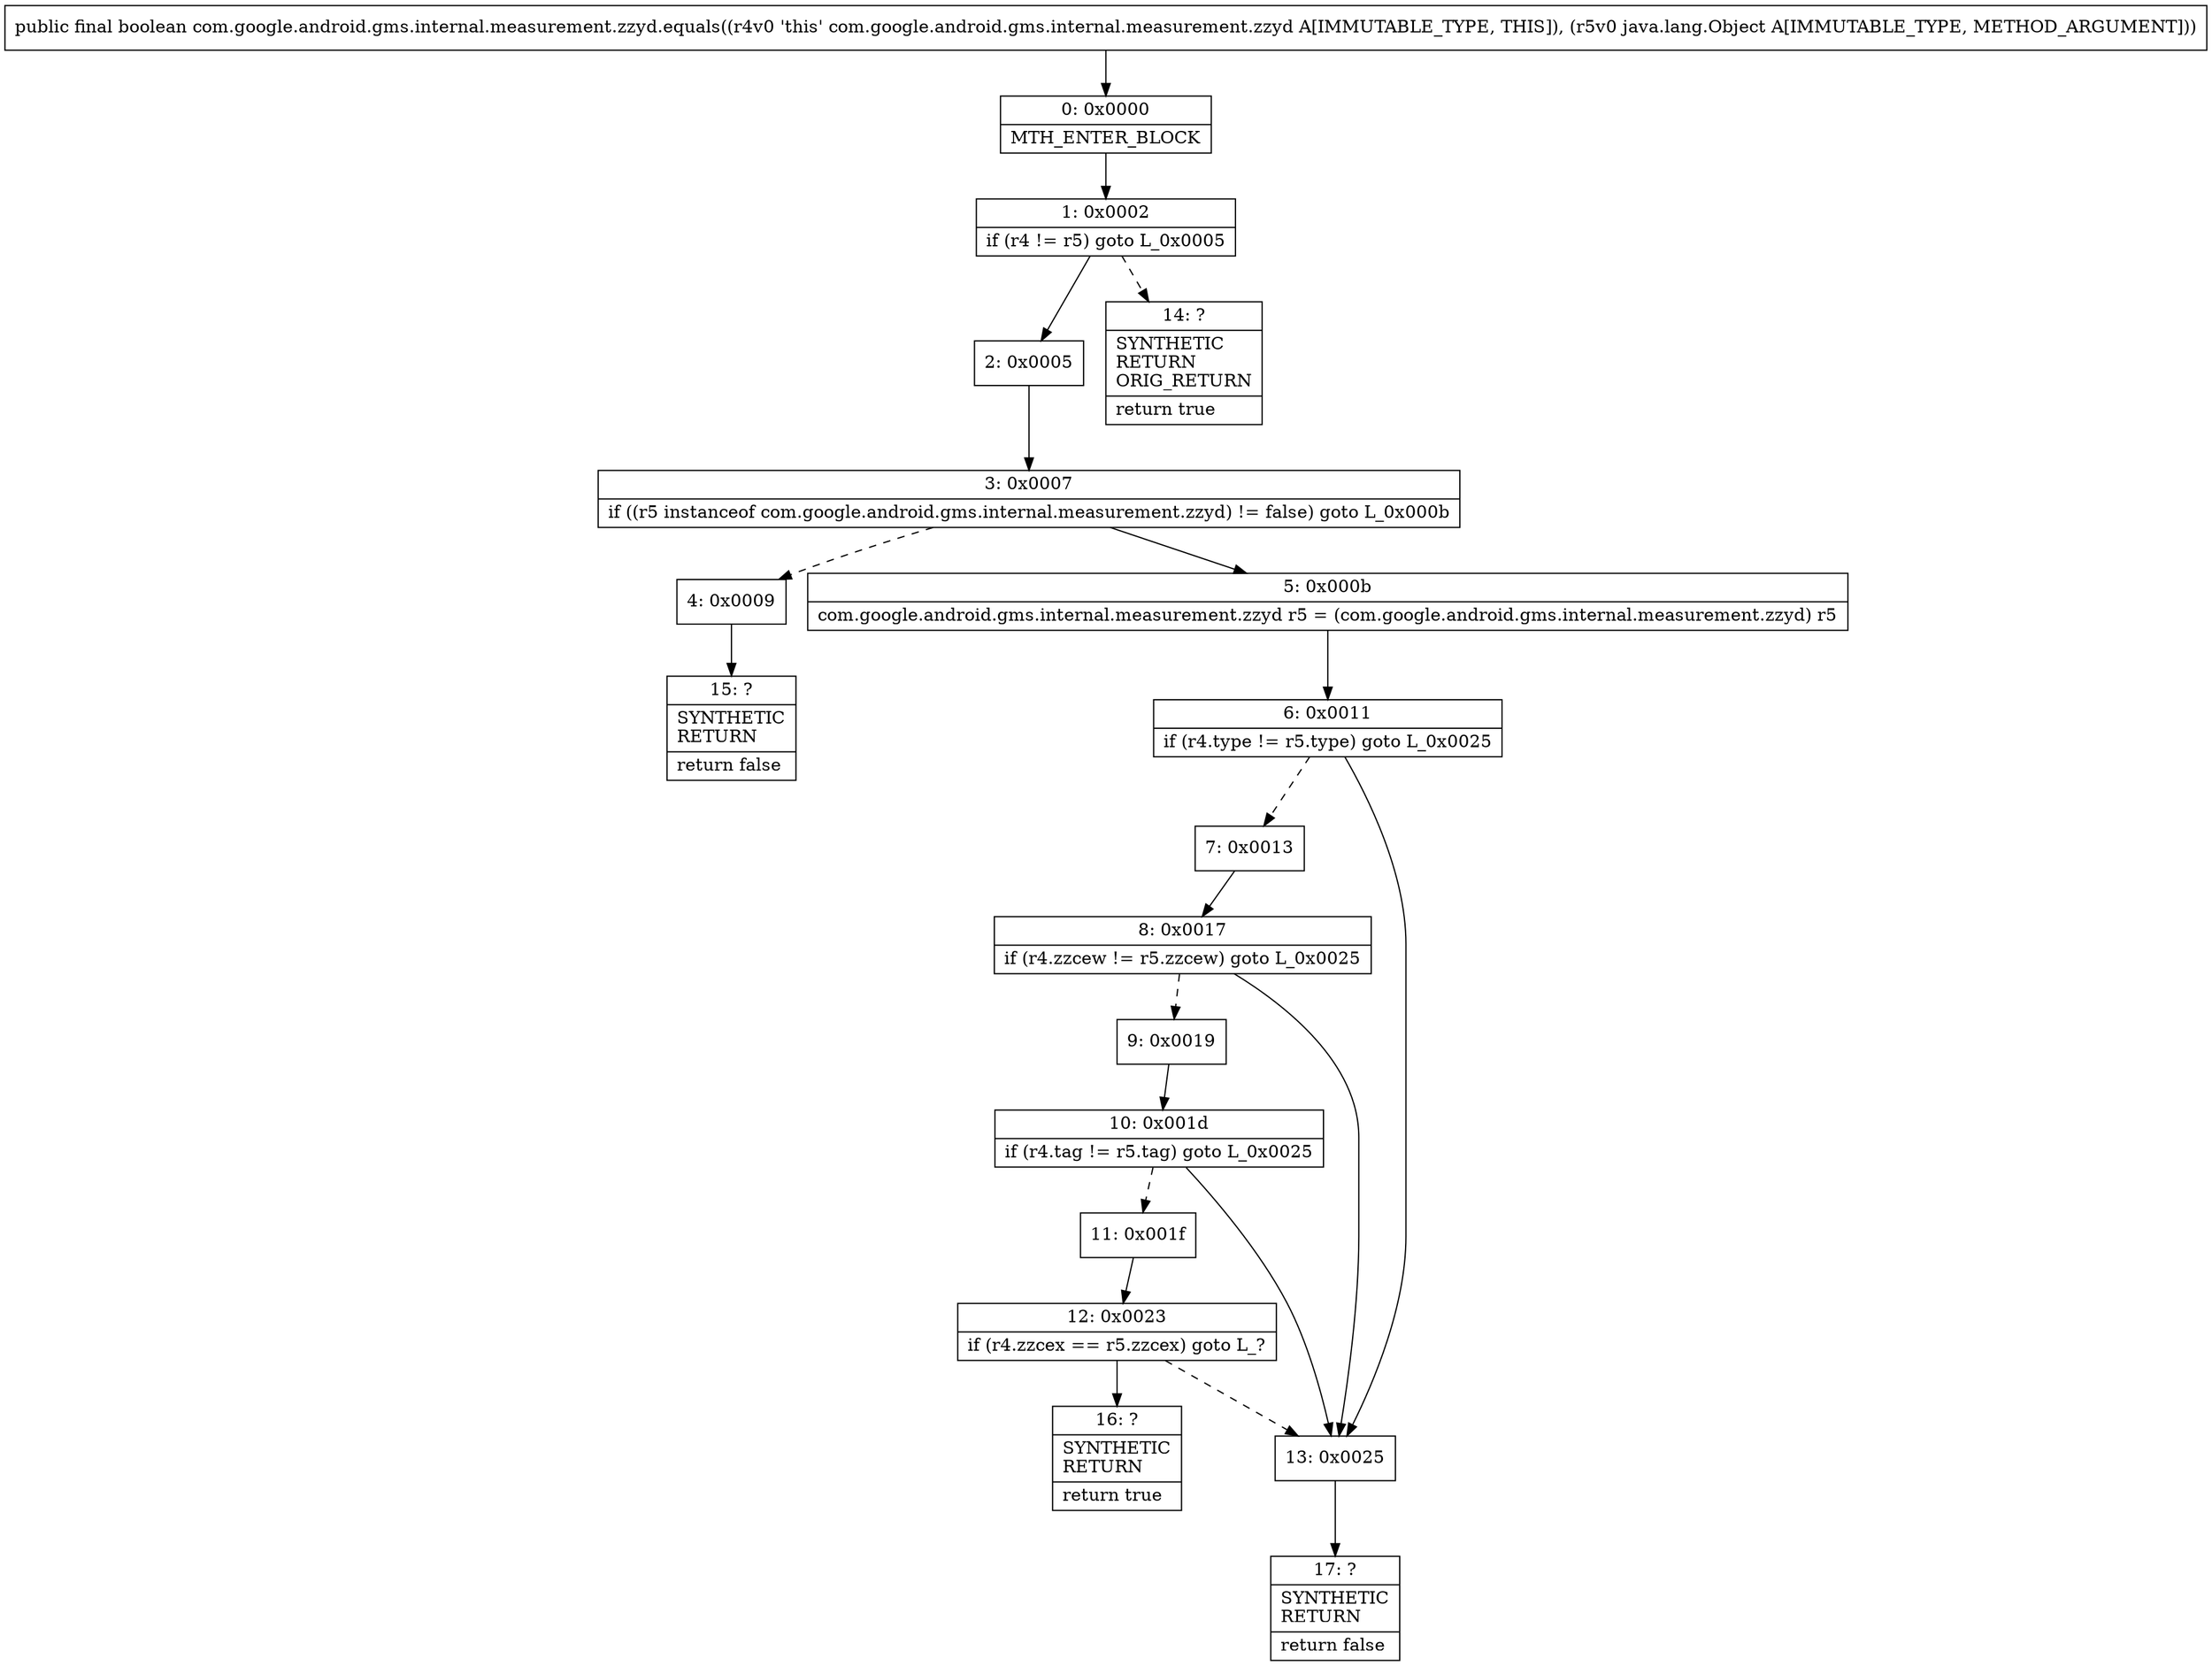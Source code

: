 digraph "CFG forcom.google.android.gms.internal.measurement.zzyd.equals(Ljava\/lang\/Object;)Z" {
Node_0 [shape=record,label="{0\:\ 0x0000|MTH_ENTER_BLOCK\l}"];
Node_1 [shape=record,label="{1\:\ 0x0002|if (r4 != r5) goto L_0x0005\l}"];
Node_2 [shape=record,label="{2\:\ 0x0005}"];
Node_3 [shape=record,label="{3\:\ 0x0007|if ((r5 instanceof com.google.android.gms.internal.measurement.zzyd) != false) goto L_0x000b\l}"];
Node_4 [shape=record,label="{4\:\ 0x0009}"];
Node_5 [shape=record,label="{5\:\ 0x000b|com.google.android.gms.internal.measurement.zzyd r5 = (com.google.android.gms.internal.measurement.zzyd) r5\l}"];
Node_6 [shape=record,label="{6\:\ 0x0011|if (r4.type != r5.type) goto L_0x0025\l}"];
Node_7 [shape=record,label="{7\:\ 0x0013}"];
Node_8 [shape=record,label="{8\:\ 0x0017|if (r4.zzcew != r5.zzcew) goto L_0x0025\l}"];
Node_9 [shape=record,label="{9\:\ 0x0019}"];
Node_10 [shape=record,label="{10\:\ 0x001d|if (r4.tag != r5.tag) goto L_0x0025\l}"];
Node_11 [shape=record,label="{11\:\ 0x001f}"];
Node_12 [shape=record,label="{12\:\ 0x0023|if (r4.zzcex == r5.zzcex) goto L_?\l}"];
Node_13 [shape=record,label="{13\:\ 0x0025}"];
Node_14 [shape=record,label="{14\:\ ?|SYNTHETIC\lRETURN\lORIG_RETURN\l|return true\l}"];
Node_15 [shape=record,label="{15\:\ ?|SYNTHETIC\lRETURN\l|return false\l}"];
Node_16 [shape=record,label="{16\:\ ?|SYNTHETIC\lRETURN\l|return true\l}"];
Node_17 [shape=record,label="{17\:\ ?|SYNTHETIC\lRETURN\l|return false\l}"];
MethodNode[shape=record,label="{public final boolean com.google.android.gms.internal.measurement.zzyd.equals((r4v0 'this' com.google.android.gms.internal.measurement.zzyd A[IMMUTABLE_TYPE, THIS]), (r5v0 java.lang.Object A[IMMUTABLE_TYPE, METHOD_ARGUMENT])) }"];
MethodNode -> Node_0;
Node_0 -> Node_1;
Node_1 -> Node_2;
Node_1 -> Node_14[style=dashed];
Node_2 -> Node_3;
Node_3 -> Node_4[style=dashed];
Node_3 -> Node_5;
Node_4 -> Node_15;
Node_5 -> Node_6;
Node_6 -> Node_7[style=dashed];
Node_6 -> Node_13;
Node_7 -> Node_8;
Node_8 -> Node_9[style=dashed];
Node_8 -> Node_13;
Node_9 -> Node_10;
Node_10 -> Node_11[style=dashed];
Node_10 -> Node_13;
Node_11 -> Node_12;
Node_12 -> Node_13[style=dashed];
Node_12 -> Node_16;
Node_13 -> Node_17;
}

